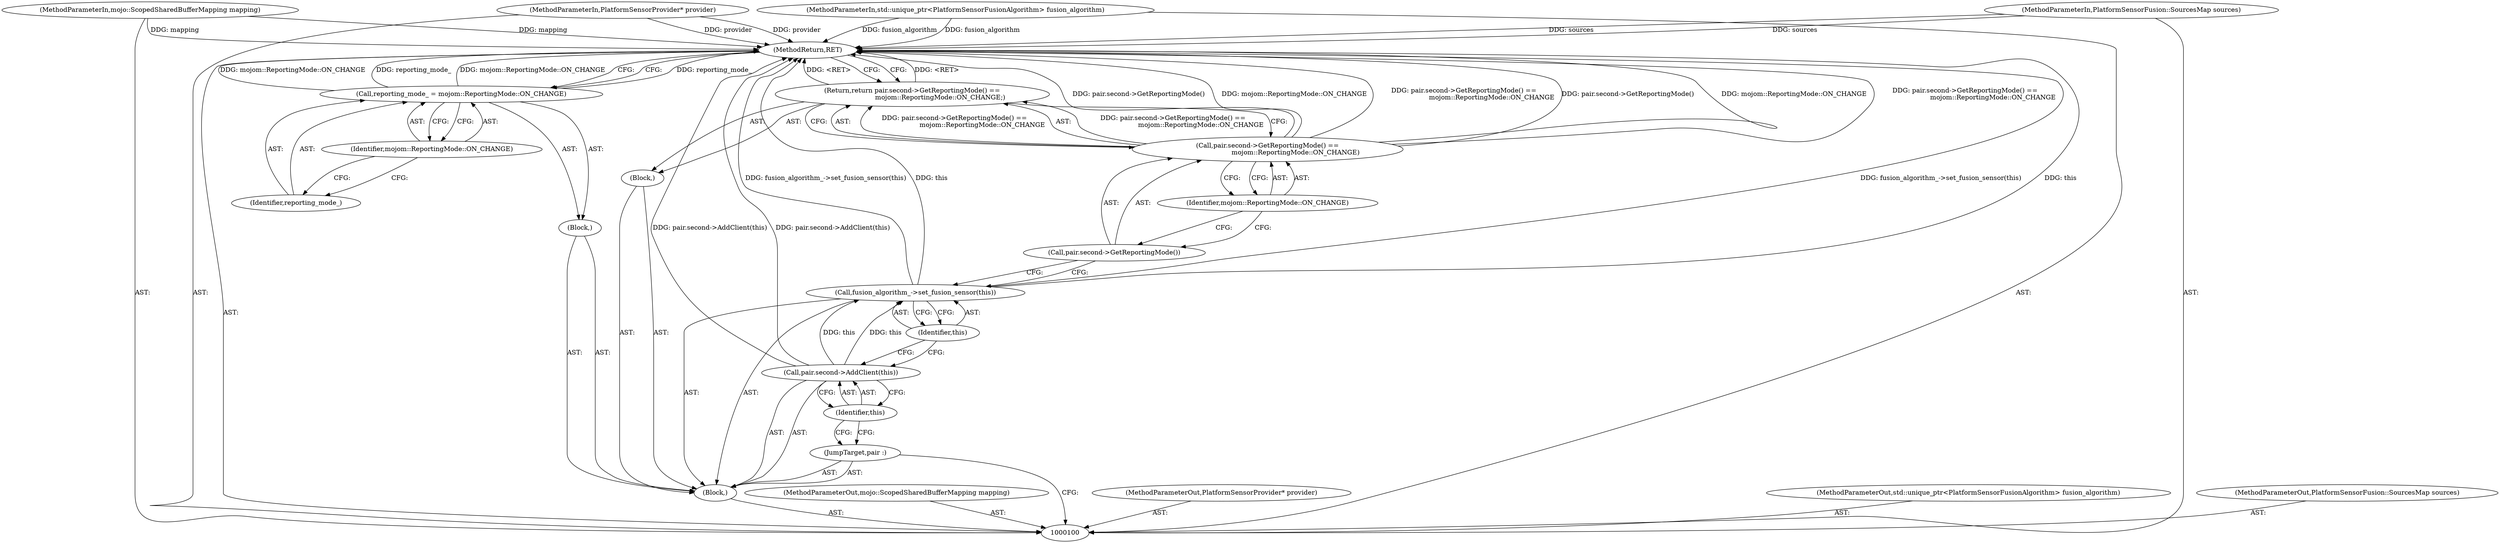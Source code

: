 digraph "1_Chrome_c0c8978849ac57e4ecd613ddc8ff7852a2054734_11" {
"1000120" [label="(MethodReturn,RET)"];
"1000105" [label="(Block,)"];
"1000106" [label="(JumpTarget,pair :)"];
"1000108" [label="(Identifier,this)"];
"1000107" [label="(Call,pair.second->AddClient(this))"];
"1000109" [label="(Call,fusion_algorithm_->set_fusion_sensor(this))"];
"1000110" [label="(Identifier,this)"];
"1000111" [label="(Block,)"];
"1000112" [label="(Return,return pair.second->GetReportingMode() ==\n                           mojom::ReportingMode::ON_CHANGE;)"];
"1000113" [label="(Call,pair.second->GetReportingMode() ==\n                           mojom::ReportingMode::ON_CHANGE)"];
"1000114" [label="(Call,pair.second->GetReportingMode())"];
"1000101" [label="(MethodParameterIn,mojo::ScopedSharedBufferMapping mapping)"];
"1000150" [label="(MethodParameterOut,mojo::ScopedSharedBufferMapping mapping)"];
"1000115" [label="(Identifier,mojom::ReportingMode::ON_CHANGE)"];
"1000116" [label="(Block,)"];
"1000119" [label="(Identifier,mojom::ReportingMode::ON_CHANGE)"];
"1000117" [label="(Call,reporting_mode_ = mojom::ReportingMode::ON_CHANGE)"];
"1000118" [label="(Identifier,reporting_mode_)"];
"1000102" [label="(MethodParameterIn,PlatformSensorProvider* provider)"];
"1000151" [label="(MethodParameterOut,PlatformSensorProvider* provider)"];
"1000103" [label="(MethodParameterIn,std::unique_ptr<PlatformSensorFusionAlgorithm> fusion_algorithm)"];
"1000152" [label="(MethodParameterOut,std::unique_ptr<PlatformSensorFusionAlgorithm> fusion_algorithm)"];
"1000104" [label="(MethodParameterIn,PlatformSensorFusion::SourcesMap sources)"];
"1000153" [label="(MethodParameterOut,PlatformSensorFusion::SourcesMap sources)"];
"1000120" -> "1000100"  [label="AST: "];
"1000120" -> "1000112"  [label="CFG: "];
"1000120" -> "1000117"  [label="CFG: "];
"1000107" -> "1000120"  [label="DDG: pair.second->AddClient(this)"];
"1000104" -> "1000120"  [label="DDG: sources"];
"1000113" -> "1000120"  [label="DDG: pair.second->GetReportingMode()"];
"1000113" -> "1000120"  [label="DDG: mojom::ReportingMode::ON_CHANGE"];
"1000113" -> "1000120"  [label="DDG: pair.second->GetReportingMode() ==\n                           mojom::ReportingMode::ON_CHANGE"];
"1000103" -> "1000120"  [label="DDG: fusion_algorithm"];
"1000117" -> "1000120"  [label="DDG: reporting_mode_"];
"1000117" -> "1000120"  [label="DDG: mojom::ReportingMode::ON_CHANGE"];
"1000102" -> "1000120"  [label="DDG: provider"];
"1000109" -> "1000120"  [label="DDG: fusion_algorithm_->set_fusion_sensor(this)"];
"1000109" -> "1000120"  [label="DDG: this"];
"1000101" -> "1000120"  [label="DDG: mapping"];
"1000112" -> "1000120"  [label="DDG: <RET>"];
"1000105" -> "1000100"  [label="AST: "];
"1000106" -> "1000105"  [label="AST: "];
"1000107" -> "1000105"  [label="AST: "];
"1000109" -> "1000105"  [label="AST: "];
"1000111" -> "1000105"  [label="AST: "];
"1000116" -> "1000105"  [label="AST: "];
"1000106" -> "1000105"  [label="AST: "];
"1000106" -> "1000100"  [label="CFG: "];
"1000108" -> "1000106"  [label="CFG: "];
"1000108" -> "1000107"  [label="AST: "];
"1000108" -> "1000106"  [label="CFG: "];
"1000107" -> "1000108"  [label="CFG: "];
"1000107" -> "1000105"  [label="AST: "];
"1000107" -> "1000108"  [label="CFG: "];
"1000108" -> "1000107"  [label="AST: "];
"1000110" -> "1000107"  [label="CFG: "];
"1000107" -> "1000120"  [label="DDG: pair.second->AddClient(this)"];
"1000107" -> "1000109"  [label="DDG: this"];
"1000109" -> "1000105"  [label="AST: "];
"1000109" -> "1000110"  [label="CFG: "];
"1000110" -> "1000109"  [label="AST: "];
"1000114" -> "1000109"  [label="CFG: "];
"1000109" -> "1000120"  [label="DDG: fusion_algorithm_->set_fusion_sensor(this)"];
"1000109" -> "1000120"  [label="DDG: this"];
"1000107" -> "1000109"  [label="DDG: this"];
"1000110" -> "1000109"  [label="AST: "];
"1000110" -> "1000107"  [label="CFG: "];
"1000109" -> "1000110"  [label="CFG: "];
"1000111" -> "1000105"  [label="AST: "];
"1000112" -> "1000111"  [label="AST: "];
"1000112" -> "1000111"  [label="AST: "];
"1000112" -> "1000113"  [label="CFG: "];
"1000113" -> "1000112"  [label="AST: "];
"1000120" -> "1000112"  [label="CFG: "];
"1000112" -> "1000120"  [label="DDG: <RET>"];
"1000113" -> "1000112"  [label="DDG: pair.second->GetReportingMode() ==\n                           mojom::ReportingMode::ON_CHANGE"];
"1000113" -> "1000112"  [label="AST: "];
"1000113" -> "1000115"  [label="CFG: "];
"1000114" -> "1000113"  [label="AST: "];
"1000115" -> "1000113"  [label="AST: "];
"1000112" -> "1000113"  [label="CFG: "];
"1000113" -> "1000120"  [label="DDG: pair.second->GetReportingMode()"];
"1000113" -> "1000120"  [label="DDG: mojom::ReportingMode::ON_CHANGE"];
"1000113" -> "1000120"  [label="DDG: pair.second->GetReportingMode() ==\n                           mojom::ReportingMode::ON_CHANGE"];
"1000113" -> "1000112"  [label="DDG: pair.second->GetReportingMode() ==\n                           mojom::ReportingMode::ON_CHANGE"];
"1000114" -> "1000113"  [label="AST: "];
"1000114" -> "1000109"  [label="CFG: "];
"1000115" -> "1000114"  [label="CFG: "];
"1000101" -> "1000100"  [label="AST: "];
"1000101" -> "1000120"  [label="DDG: mapping"];
"1000150" -> "1000100"  [label="AST: "];
"1000115" -> "1000113"  [label="AST: "];
"1000115" -> "1000114"  [label="CFG: "];
"1000113" -> "1000115"  [label="CFG: "];
"1000116" -> "1000105"  [label="AST: "];
"1000117" -> "1000116"  [label="AST: "];
"1000119" -> "1000117"  [label="AST: "];
"1000119" -> "1000118"  [label="CFG: "];
"1000117" -> "1000119"  [label="CFG: "];
"1000117" -> "1000116"  [label="AST: "];
"1000117" -> "1000119"  [label="CFG: "];
"1000118" -> "1000117"  [label="AST: "];
"1000119" -> "1000117"  [label="AST: "];
"1000120" -> "1000117"  [label="CFG: "];
"1000117" -> "1000120"  [label="DDG: reporting_mode_"];
"1000117" -> "1000120"  [label="DDG: mojom::ReportingMode::ON_CHANGE"];
"1000118" -> "1000117"  [label="AST: "];
"1000119" -> "1000118"  [label="CFG: "];
"1000102" -> "1000100"  [label="AST: "];
"1000102" -> "1000120"  [label="DDG: provider"];
"1000151" -> "1000100"  [label="AST: "];
"1000103" -> "1000100"  [label="AST: "];
"1000103" -> "1000120"  [label="DDG: fusion_algorithm"];
"1000152" -> "1000100"  [label="AST: "];
"1000104" -> "1000100"  [label="AST: "];
"1000104" -> "1000120"  [label="DDG: sources"];
"1000153" -> "1000100"  [label="AST: "];
}
